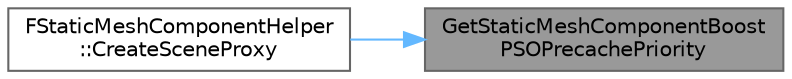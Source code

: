 digraph "GetStaticMeshComponentBoostPSOPrecachePriority"
{
 // INTERACTIVE_SVG=YES
 // LATEX_PDF_SIZE
  bgcolor="transparent";
  edge [fontname=Helvetica,fontsize=10,labelfontname=Helvetica,labelfontsize=10];
  node [fontname=Helvetica,fontsize=10,shape=box,height=0.2,width=0.4];
  rankdir="RL";
  Node1 [id="Node000001",label="GetStaticMeshComponentBoost\lPSOPrecachePriority",height=0.2,width=0.4,color="gray40", fillcolor="grey60", style="filled", fontcolor="black",tooltip=" "];
  Node1 -> Node2 [id="edge1_Node000001_Node000002",dir="back",color="steelblue1",style="solid",tooltip=" "];
  Node2 [id="Node000002",label="FStaticMeshComponentHelper\l::CreateSceneProxy",height=0.2,width=0.4,color="grey40", fillcolor="white", style="filled",URL="$dd/d61/classFStaticMeshComponentHelper.html#a4c4c96f4aa5b7e11d72da3df4ae81e43",tooltip=" "];
}
